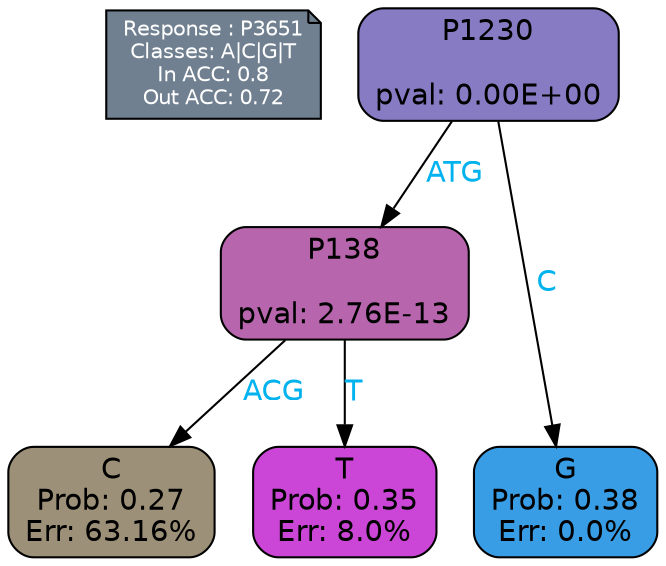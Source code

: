 digraph Tree {
node [shape=box, style="filled, rounded", color="black", fontname=helvetica] ;
graph [ranksep=equally, splines=polylines, bgcolor=transparent, dpi=600] ;
edge [fontname=helvetica] ;
LEGEND [label="Response : P3651
Classes: A|C|G|T
In ACC: 0.8
Out ACC: 0.72
",shape=note,align=left,style=filled,fillcolor="slategray",fontcolor="white",fontsize=10];1 [label="P1230

pval: 0.00E+00", fillcolor="#877bc3"] ;
2 [label="P138

pval: 2.76E-13", fillcolor="#b766ae"] ;
3 [label="C
Prob: 0.27
Err: 63.16%", fillcolor="#9d9078"] ;
4 [label="T
Prob: 0.35
Err: 8.0%", fillcolor="#cb46d7"] ;
5 [label="G
Prob: 0.38
Err: 0.0%", fillcolor="#399de5"] ;
1 -> 2 [label="ATG",fontcolor=deepskyblue2] ;
1 -> 5 [label="C",fontcolor=deepskyblue2] ;
2 -> 3 [label="ACG",fontcolor=deepskyblue2] ;
2 -> 4 [label="T",fontcolor=deepskyblue2] ;
{rank = same; 3;4;5;}{rank = same; LEGEND;1;}}